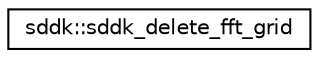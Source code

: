digraph "Graphical Class Hierarchy"
{
 // INTERACTIVE_SVG=YES
  edge [fontname="Helvetica",fontsize="10",labelfontname="Helvetica",labelfontsize="10"];
  node [fontname="Helvetica",fontsize="10",shape=record];
  rankdir="LR";
  Node1 [label="sddk::sddk_delete_fft_grid",height=0.2,width=0.4,color="black", fillcolor="white", style="filled",URL="$interfacesddk_1_1sddk__delete__fft__grid.html"];
}

